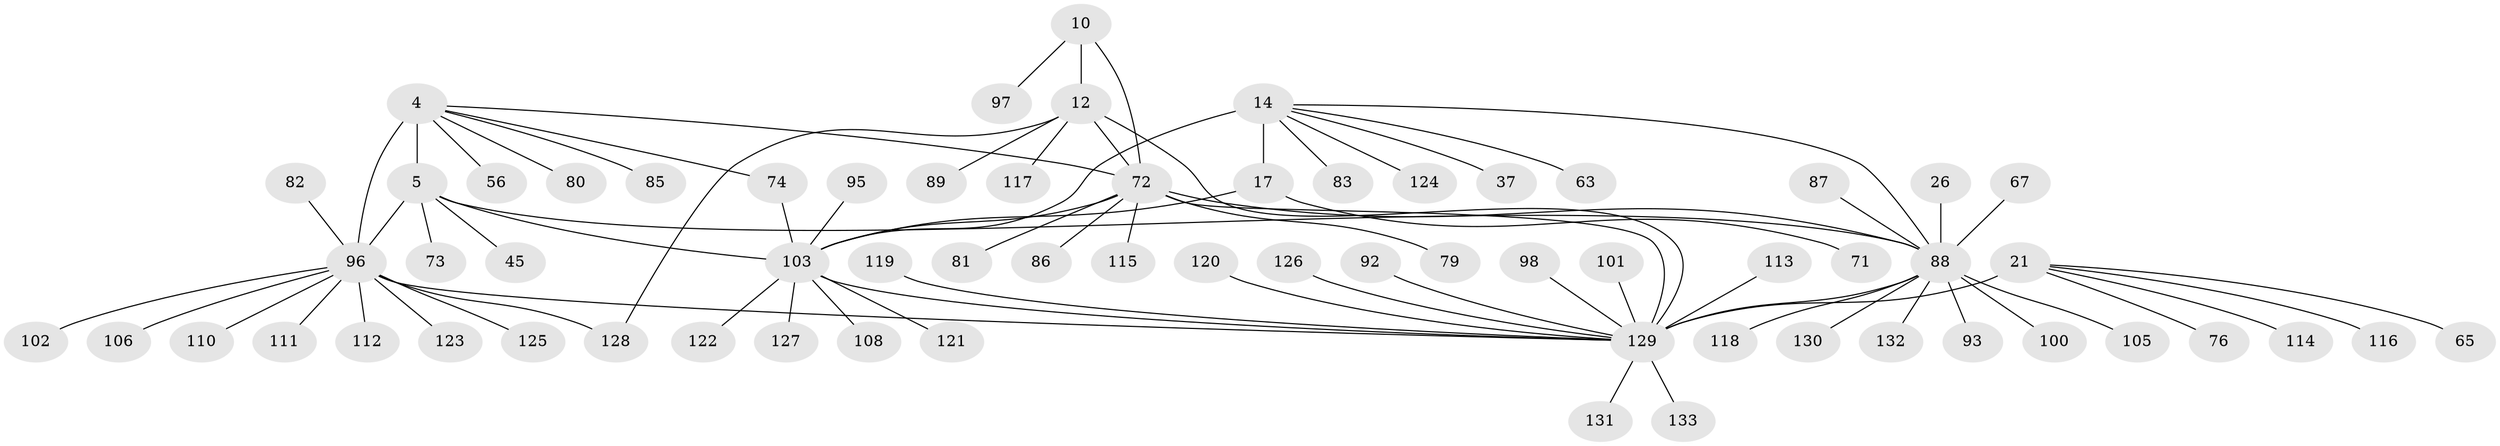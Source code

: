 // original degree distribution, {16: 0.007518796992481203, 6: 0.022556390977443608, 7: 0.06015037593984962, 9: 0.015037593984962405, 10: 0.015037593984962405, 11: 0.03759398496240601, 5: 0.03007518796992481, 8: 0.015037593984962405, 13: 0.015037593984962405, 12: 0.007518796992481203, 1: 0.6090225563909775, 2: 0.13533834586466165, 3: 0.015037593984962405, 4: 0.015037593984962405}
// Generated by graph-tools (version 1.1) at 2025/55/03/09/25 04:55:30]
// undirected, 66 vertices, 77 edges
graph export_dot {
graph [start="1"]
  node [color=gray90,style=filled];
  4 [super="+2"];
  5 [super="+3"];
  10 [super="+9"];
  12 [super="+8"];
  14 [super="+13"];
  17 [super="+15"];
  21 [super="+19"];
  26 [super="+25"];
  37;
  45;
  56;
  63;
  65;
  67;
  71;
  72 [super="+69"];
  73;
  74;
  76;
  79;
  80;
  81 [super="+49"];
  82;
  83;
  85;
  86;
  87;
  88 [super="+30+38+28+35+53+58+62"];
  89 [super="+84"];
  92 [super="+47"];
  93;
  95;
  96 [super="+64+70+77"];
  97 [super="+36"];
  98 [super="+42"];
  100;
  101;
  102;
  103 [super="+18+43+59+78"];
  105;
  106;
  108 [super="+39"];
  110;
  111;
  112;
  113;
  114;
  115;
  116;
  117;
  118 [super="+57+99+104"];
  119;
  120;
  121;
  122 [super="+107"];
  123;
  124;
  125;
  126;
  127 [super="+60"];
  128 [super="+109+66"];
  129 [super="+68+24+23+31+32+40+46+48+55+75+90+91"];
  130;
  131;
  132 [super="+94"];
  133;
  4 -- 5 [weight=4];
  4 -- 56;
  4 -- 74;
  4 -- 85;
  4 -- 80;
  4 -- 96 [weight=4];
  4 -- 72;
  5 -- 45;
  5 -- 73;
  5 -- 88;
  5 -- 103;
  5 -- 96 [weight=4];
  10 -- 12 [weight=4];
  10 -- 97;
  10 -- 72 [weight=4];
  12 -- 117;
  12 -- 129;
  12 -- 89;
  12 -- 128;
  12 -- 72 [weight=4];
  14 -- 17 [weight=4];
  14 -- 37;
  14 -- 83;
  14 -- 124;
  14 -- 63;
  14 -- 88;
  14 -- 103 [weight=4];
  17 -- 71;
  17 -- 103 [weight=4];
  21 -- 76;
  21 -- 114;
  21 -- 65;
  21 -- 116;
  21 -- 129 [weight=8];
  26 -- 88 [weight=8];
  67 -- 88;
  72 -- 129;
  72 -- 103;
  72 -- 79;
  72 -- 81;
  72 -- 115;
  72 -- 86;
  72 -- 88;
  74 -- 103;
  82 -- 96;
  87 -- 88;
  88 -- 129 [weight=2];
  88 -- 132;
  88 -- 105;
  88 -- 118;
  88 -- 93;
  88 -- 130;
  88 -- 100;
  92 -- 129;
  95 -- 103;
  96 -- 128 [weight=2];
  96 -- 129;
  96 -- 102;
  96 -- 106;
  96 -- 110;
  96 -- 111;
  96 -- 112;
  96 -- 123;
  96 -- 125;
  98 -- 129;
  101 -- 129;
  103 -- 129 [weight=2];
  103 -- 108;
  103 -- 121;
  103 -- 122;
  103 -- 127;
  113 -- 129;
  119 -- 129;
  120 -- 129;
  126 -- 129;
  129 -- 133;
  129 -- 131;
}

